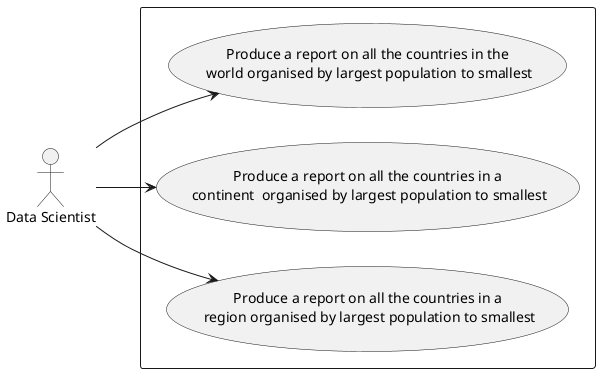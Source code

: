 @startuml
left to right direction

actor "Data Scientist" as DS

rectangle  {
    usecase "Produce a report on all the countries in the\n world organised by largest population to smallest" as UC1
    usecase "Produce a report on all the countries in a\n continent  organised by largest population to smallest" as UC2
    usecase "Produce a report on all the countries in a\n region organised by largest population to smallest" as UC3
}

DS --> UC1
DS --> UC2
DS --> UC3

@enduml
